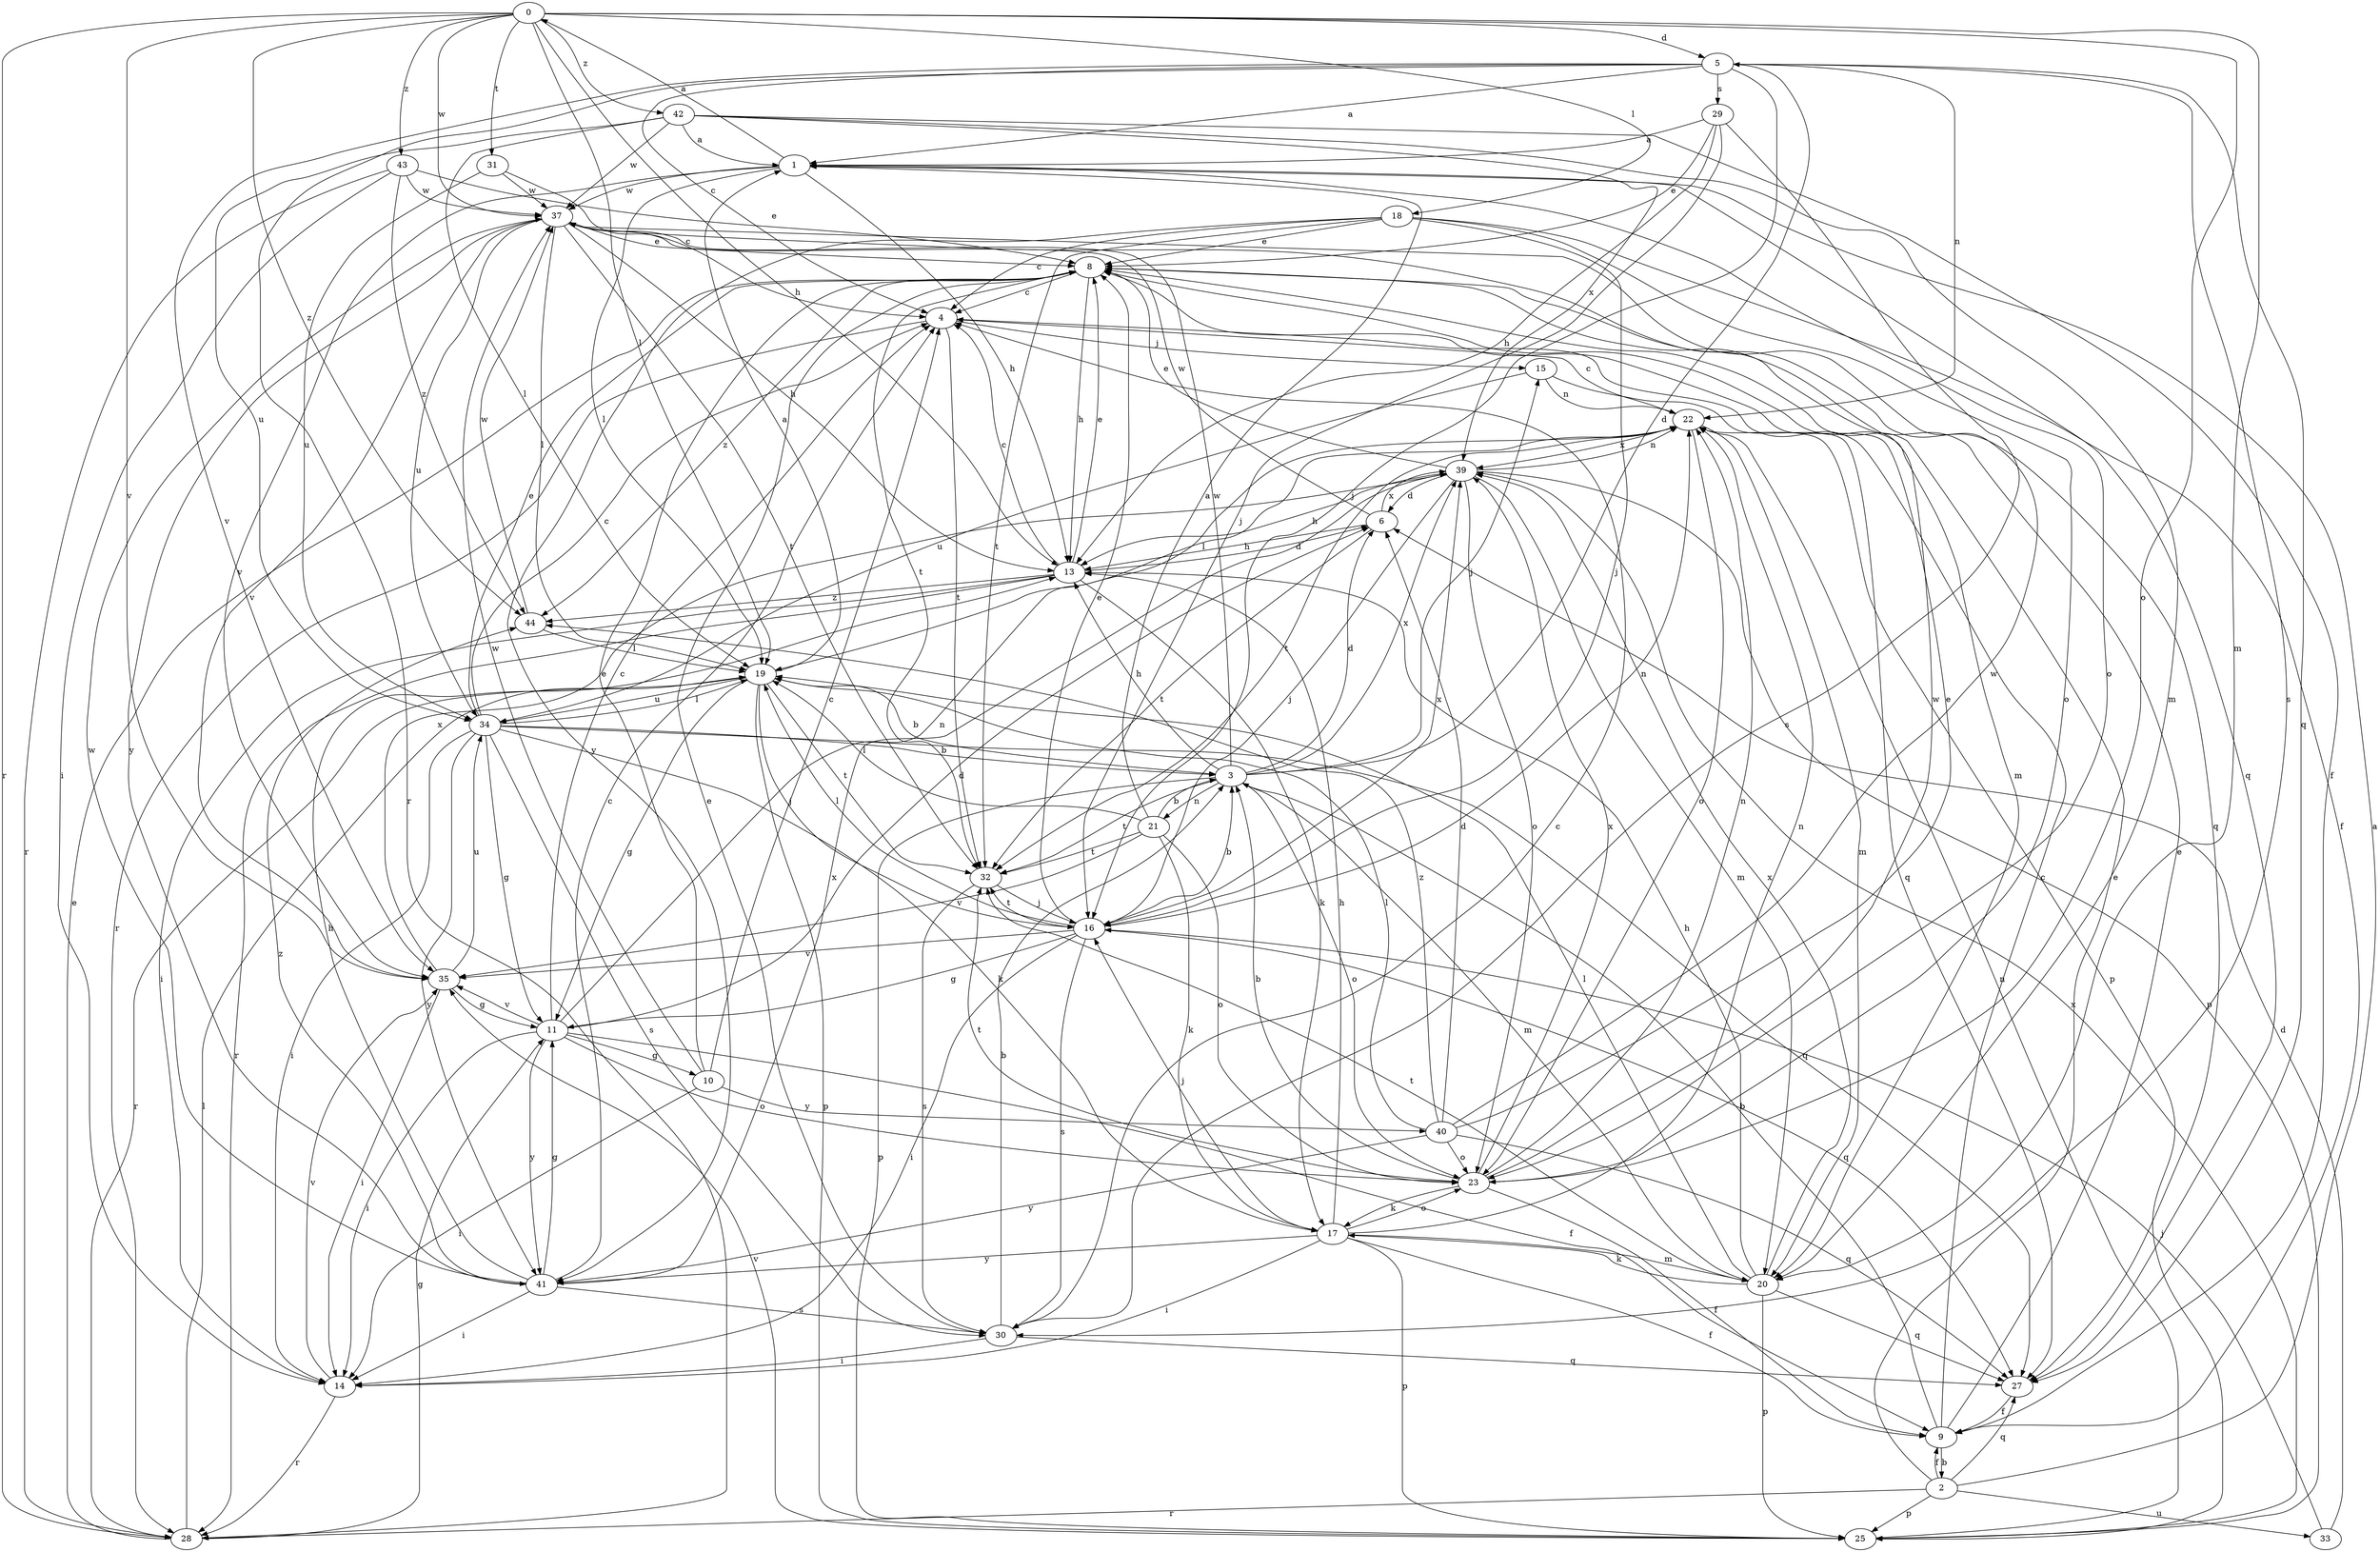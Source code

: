 strict digraph  {
0;
1;
2;
3;
4;
5;
6;
8;
9;
10;
11;
13;
14;
15;
16;
17;
18;
19;
20;
21;
22;
23;
25;
27;
28;
29;
30;
31;
32;
33;
34;
35;
37;
39;
40;
41;
42;
43;
44;
0 -> 5  [label=d];
0 -> 13  [label=h];
0 -> 18  [label=l];
0 -> 19  [label=l];
0 -> 20  [label=m];
0 -> 23  [label=o];
0 -> 28  [label=r];
0 -> 31  [label=t];
0 -> 35  [label=v];
0 -> 37  [label=w];
0 -> 42  [label=z];
0 -> 43  [label=z];
0 -> 44  [label=z];
1 -> 0  [label=a];
1 -> 13  [label=h];
1 -> 19  [label=l];
1 -> 23  [label=o];
1 -> 27  [label=q];
1 -> 35  [label=v];
1 -> 37  [label=w];
2 -> 1  [label=a];
2 -> 8  [label=e];
2 -> 9  [label=f];
2 -> 25  [label=p];
2 -> 27  [label=q];
2 -> 28  [label=r];
2 -> 33  [label=u];
3 -> 5  [label=d];
3 -> 6  [label=d];
3 -> 13  [label=h];
3 -> 15  [label=j];
3 -> 20  [label=m];
3 -> 21  [label=n];
3 -> 23  [label=o];
3 -> 25  [label=p];
3 -> 32  [label=t];
3 -> 37  [label=w];
3 -> 39  [label=x];
4 -> 15  [label=j];
4 -> 28  [label=r];
4 -> 32  [label=t];
5 -> 1  [label=a];
5 -> 4  [label=c];
5 -> 16  [label=j];
5 -> 22  [label=n];
5 -> 27  [label=q];
5 -> 28  [label=r];
5 -> 29  [label=s];
5 -> 30  [label=s];
5 -> 35  [label=v];
6 -> 13  [label=h];
6 -> 32  [label=t];
6 -> 37  [label=w];
6 -> 39  [label=x];
8 -> 4  [label=c];
8 -> 13  [label=h];
8 -> 20  [label=m];
8 -> 27  [label=q];
8 -> 32  [label=t];
8 -> 44  [label=z];
9 -> 2  [label=b];
9 -> 3  [label=b];
9 -> 4  [label=c];
9 -> 8  [label=e];
10 -> 4  [label=c];
10 -> 8  [label=e];
10 -> 14  [label=i];
10 -> 37  [label=w];
10 -> 40  [label=y];
11 -> 4  [label=c];
11 -> 6  [label=d];
11 -> 9  [label=f];
11 -> 10  [label=g];
11 -> 14  [label=i];
11 -> 22  [label=n];
11 -> 23  [label=o];
11 -> 35  [label=v];
11 -> 41  [label=y];
13 -> 4  [label=c];
13 -> 6  [label=d];
13 -> 8  [label=e];
13 -> 14  [label=i];
13 -> 17  [label=k];
13 -> 28  [label=r];
13 -> 44  [label=z];
14 -> 28  [label=r];
14 -> 35  [label=v];
15 -> 22  [label=n];
15 -> 27  [label=q];
15 -> 34  [label=u];
16 -> 3  [label=b];
16 -> 8  [label=e];
16 -> 11  [label=g];
16 -> 14  [label=i];
16 -> 19  [label=l];
16 -> 22  [label=n];
16 -> 27  [label=q];
16 -> 30  [label=s];
16 -> 32  [label=t];
16 -> 35  [label=v];
16 -> 39  [label=x];
17 -> 9  [label=f];
17 -> 13  [label=h];
17 -> 14  [label=i];
17 -> 16  [label=j];
17 -> 20  [label=m];
17 -> 22  [label=n];
17 -> 23  [label=o];
17 -> 25  [label=p];
17 -> 41  [label=y];
18 -> 4  [label=c];
18 -> 8  [label=e];
18 -> 9  [label=f];
18 -> 16  [label=j];
18 -> 23  [label=o];
18 -> 32  [label=t];
18 -> 41  [label=y];
19 -> 1  [label=a];
19 -> 3  [label=b];
19 -> 11  [label=g];
19 -> 16  [label=j];
19 -> 25  [label=p];
19 -> 28  [label=r];
19 -> 32  [label=t];
19 -> 34  [label=u];
20 -> 13  [label=h];
20 -> 17  [label=k];
20 -> 19  [label=l];
20 -> 25  [label=p];
20 -> 27  [label=q];
20 -> 32  [label=t];
20 -> 39  [label=x];
21 -> 1  [label=a];
21 -> 3  [label=b];
21 -> 17  [label=k];
21 -> 19  [label=l];
21 -> 23  [label=o];
21 -> 32  [label=t];
21 -> 35  [label=v];
22 -> 4  [label=c];
22 -> 19  [label=l];
22 -> 20  [label=m];
22 -> 23  [label=o];
22 -> 25  [label=p];
22 -> 32  [label=t];
22 -> 39  [label=x];
23 -> 3  [label=b];
23 -> 9  [label=f];
23 -> 17  [label=k];
23 -> 22  [label=n];
23 -> 32  [label=t];
23 -> 37  [label=w];
23 -> 39  [label=x];
25 -> 22  [label=n];
25 -> 35  [label=v];
25 -> 39  [label=x];
27 -> 9  [label=f];
28 -> 8  [label=e];
28 -> 11  [label=g];
28 -> 19  [label=l];
29 -> 1  [label=a];
29 -> 8  [label=e];
29 -> 13  [label=h];
29 -> 16  [label=j];
29 -> 30  [label=s];
30 -> 3  [label=b];
30 -> 4  [label=c];
30 -> 8  [label=e];
30 -> 14  [label=i];
30 -> 27  [label=q];
31 -> 4  [label=c];
31 -> 34  [label=u];
31 -> 37  [label=w];
32 -> 16  [label=j];
32 -> 30  [label=s];
33 -> 6  [label=d];
33 -> 16  [label=j];
34 -> 3  [label=b];
34 -> 4  [label=c];
34 -> 8  [label=e];
34 -> 11  [label=g];
34 -> 14  [label=i];
34 -> 17  [label=k];
34 -> 19  [label=l];
34 -> 27  [label=q];
34 -> 30  [label=s];
34 -> 41  [label=y];
35 -> 11  [label=g];
35 -> 14  [label=i];
35 -> 34  [label=u];
35 -> 39  [label=x];
37 -> 8  [label=e];
37 -> 13  [label=h];
37 -> 19  [label=l];
37 -> 32  [label=t];
37 -> 34  [label=u];
37 -> 35  [label=v];
37 -> 41  [label=y];
39 -> 6  [label=d];
39 -> 8  [label=e];
39 -> 13  [label=h];
39 -> 16  [label=j];
39 -> 20  [label=m];
39 -> 22  [label=n];
39 -> 23  [label=o];
39 -> 25  [label=p];
40 -> 6  [label=d];
40 -> 8  [label=e];
40 -> 19  [label=l];
40 -> 23  [label=o];
40 -> 27  [label=q];
40 -> 37  [label=w];
40 -> 41  [label=y];
40 -> 44  [label=z];
41 -> 4  [label=c];
41 -> 11  [label=g];
41 -> 13  [label=h];
41 -> 14  [label=i];
41 -> 30  [label=s];
41 -> 37  [label=w];
41 -> 39  [label=x];
41 -> 44  [label=z];
42 -> 1  [label=a];
42 -> 9  [label=f];
42 -> 19  [label=l];
42 -> 20  [label=m];
42 -> 34  [label=u];
42 -> 37  [label=w];
42 -> 39  [label=x];
43 -> 8  [label=e];
43 -> 14  [label=i];
43 -> 28  [label=r];
43 -> 37  [label=w];
43 -> 44  [label=z];
44 -> 19  [label=l];
44 -> 37  [label=w];
}
